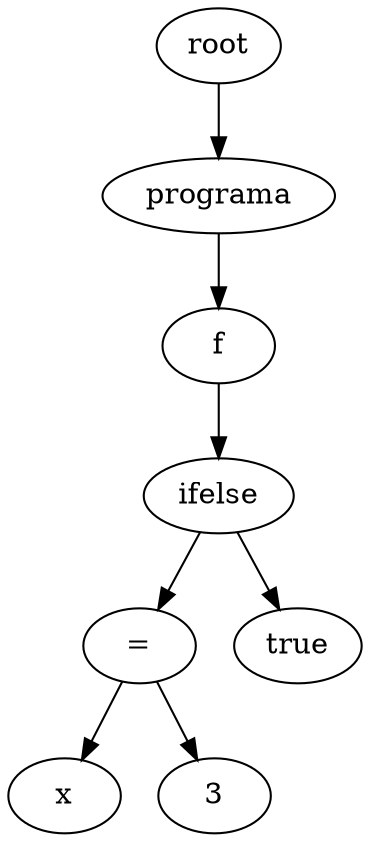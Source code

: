 digraph G {
node_0x84108c0 -> esq;
node_0x84108c0 -> dir;
esq [label="x"]
dir [label="3"]
node_0x8410890 [label="true"]
node_0x84108c0 [label="="]
node_0x84108a8 [label="ifelse"]
node_0x84108a8 -> node_0x8410890
node_0x84108a8 -> node_0x84108c0
node_0x84108f0 [label="f"]
node_0x84108f0 -> node_0x84108a8
node_0x8410908 [label="programa"]
node_0x8410908 -> node_0x84108f0
root -> node_0x8410908
  root [label="root"]
}
